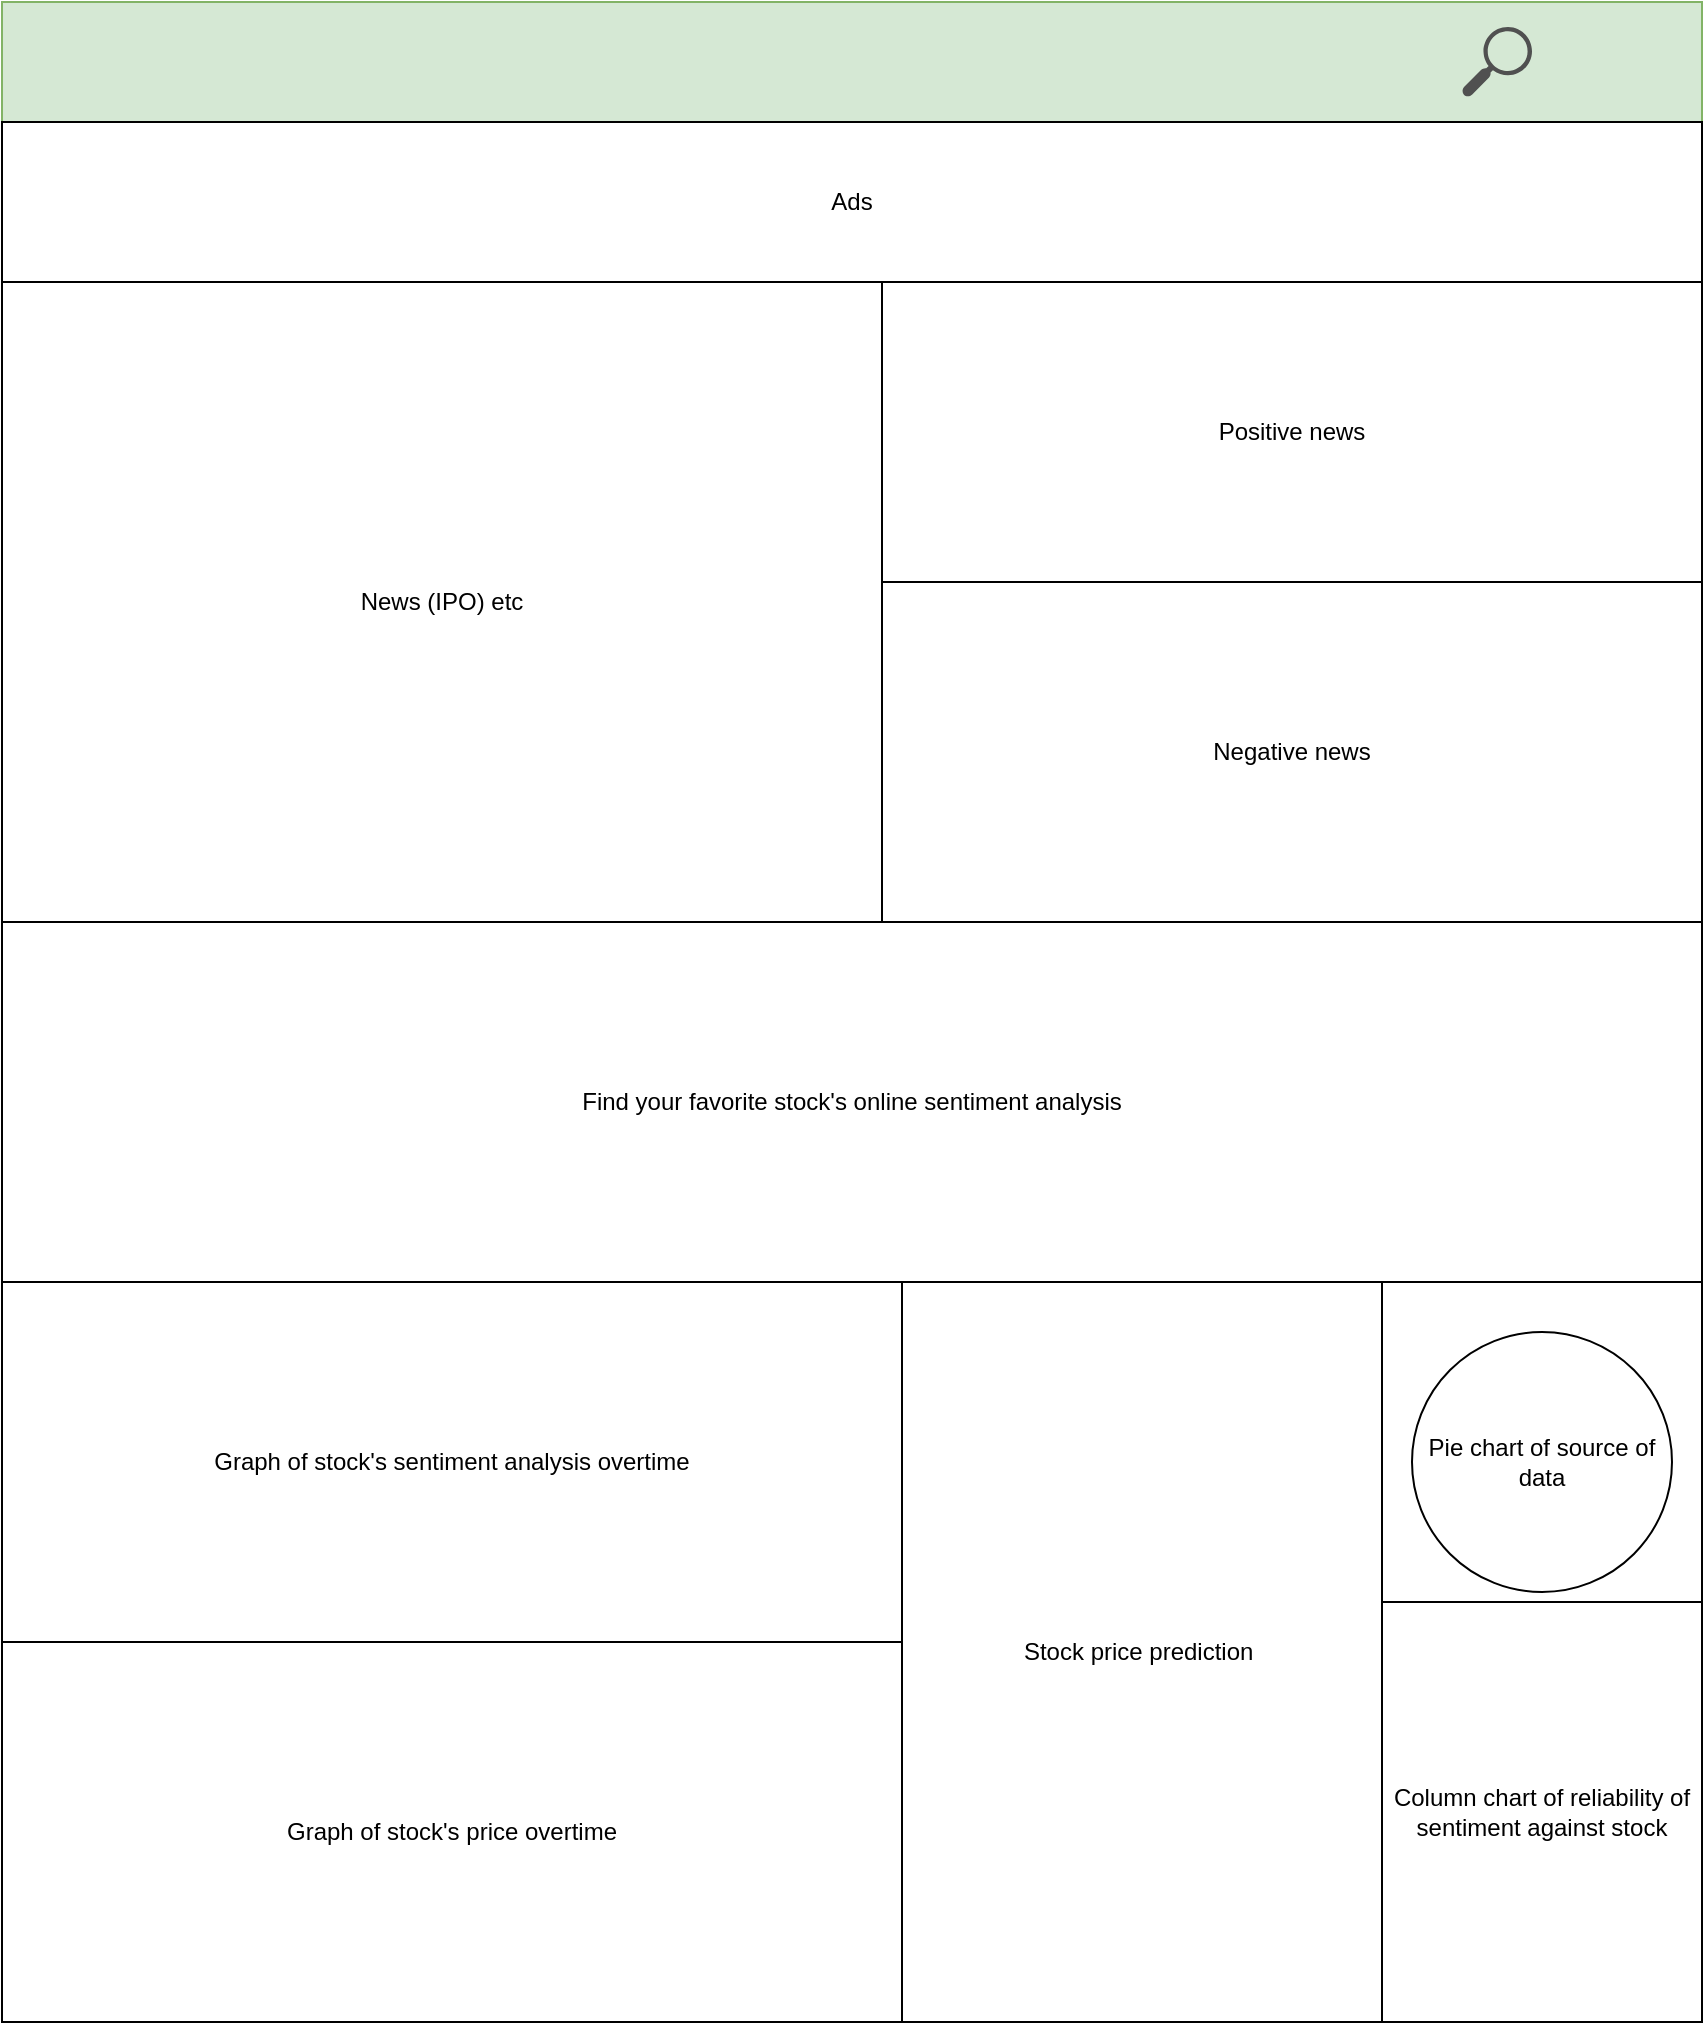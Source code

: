 <mxfile version="13.9.7" type="github">
  <diagram id="AG0kQzNRQeQoc2iCLjP1" name="Home_page">
    <mxGraphModel dx="1422" dy="1894" grid="1" gridSize="10" guides="1" tooltips="1" connect="1" arrows="1" fold="1" page="1" pageScale="1" pageWidth="850" pageHeight="1100" math="0" shadow="0">
      <root>
        <mxCell id="0" />
        <mxCell id="1" parent="0" />
        <mxCell id="NGtG3SCU5Q8hICN-BRFl-3" value="" style="rounded=0;whiteSpace=wrap;html=1;fillColor=#d5e8d4;strokeColor=#82b366;" vertex="1" parent="1">
          <mxGeometry y="-1100" width="850" height="60" as="geometry" />
        </mxCell>
        <mxCell id="NGtG3SCU5Q8hICN-BRFl-4" value="" style="shape=image;html=1;verticalAlign=top;verticalLabelPosition=bottom;labelBackgroundColor=#ffffff;imageAspect=0;aspect=fixed;image=https://cdn0.iconfinder.com/data/icons/navigation-set-arrows-part-one/32/Menu1-128.png" vertex="1" parent="1">
          <mxGeometry x="10" y="-1099" width="58" height="58" as="geometry" />
        </mxCell>
        <mxCell id="NGtG3SCU5Q8hICN-BRFl-5" value="" style="pointerEvents=1;shadow=0;dashed=0;html=1;strokeColor=none;fillColor=#505050;labelPosition=center;verticalLabelPosition=bottom;verticalAlign=top;outlineConnect=0;align=center;shape=mxgraph.office.concepts.search;" vertex="1" parent="1">
          <mxGeometry x="730" y="-1087.5" width="35" height="35" as="geometry" />
        </mxCell>
        <mxCell id="NGtG3SCU5Q8hICN-BRFl-6" value="Ads" style="rounded=0;whiteSpace=wrap;html=1;fillColor=none;" vertex="1" parent="1">
          <mxGeometry y="-1040" width="850" height="80" as="geometry" />
        </mxCell>
        <mxCell id="NGtG3SCU5Q8hICN-BRFl-7" value="News (IPO) etc" style="rounded=0;whiteSpace=wrap;html=1;fillColor=none;" vertex="1" parent="1">
          <mxGeometry y="-960" width="440" height="320" as="geometry" />
        </mxCell>
        <mxCell id="NGtG3SCU5Q8hICN-BRFl-8" value="Positive news" style="rounded=0;whiteSpace=wrap;html=1;fillColor=none;" vertex="1" parent="1">
          <mxGeometry x="440" y="-960" width="410" height="150" as="geometry" />
        </mxCell>
        <mxCell id="NGtG3SCU5Q8hICN-BRFl-9" value="Negative news" style="rounded=0;whiteSpace=wrap;html=1;fillColor=none;" vertex="1" parent="1">
          <mxGeometry x="440" y="-810" width="410" height="170" as="geometry" />
        </mxCell>
        <mxCell id="NGtG3SCU5Q8hICN-BRFl-11" value="Find your favorite stock&#39;s online sentiment analysis" style="rounded=0;whiteSpace=wrap;html=1;fillColor=none;" vertex="1" parent="1">
          <mxGeometry y="-640" width="850" height="180" as="geometry" />
        </mxCell>
        <mxCell id="NGtG3SCU5Q8hICN-BRFl-14" value="" style="rounded=0;whiteSpace=wrap;html=1;fillColor=none;" vertex="1" parent="1">
          <mxGeometry y="-460" width="850" height="370" as="geometry" />
        </mxCell>
        <mxCell id="NGtG3SCU5Q8hICN-BRFl-15" value="Pie chart of source of data" style="ellipse;whiteSpace=wrap;html=1;aspect=fixed;fillColor=none;" vertex="1" parent="1">
          <mxGeometry x="705" y="-435" width="130" height="130" as="geometry" />
        </mxCell>
        <mxCell id="NGtG3SCU5Q8hICN-BRFl-16" value="Graph of stock&#39;s sentiment analysis overtime" style="rounded=0;whiteSpace=wrap;html=1;fillColor=none;" vertex="1" parent="1">
          <mxGeometry y="-460" width="450" height="180" as="geometry" />
        </mxCell>
        <mxCell id="NGtG3SCU5Q8hICN-BRFl-17" value="Graph of stock&#39;s price overtime" style="rounded=0;whiteSpace=wrap;html=1;fillColor=none;" vertex="1" parent="1">
          <mxGeometry y="-280" width="450" height="190" as="geometry" />
        </mxCell>
        <mxCell id="NGtG3SCU5Q8hICN-BRFl-18" value="Column chart of reliability of sentiment against stock" style="rounded=0;whiteSpace=wrap;html=1;fillColor=none;" vertex="1" parent="1">
          <mxGeometry x="690" y="-300" width="160" height="210" as="geometry" />
        </mxCell>
        <mxCell id="NGtG3SCU5Q8hICN-BRFl-19" value="Stock price prediction&amp;nbsp;" style="rounded=0;whiteSpace=wrap;html=1;fillColor=none;" vertex="1" parent="1">
          <mxGeometry x="450" y="-460" width="240" height="370" as="geometry" />
        </mxCell>
      </root>
    </mxGraphModel>
  </diagram>
</mxfile>
